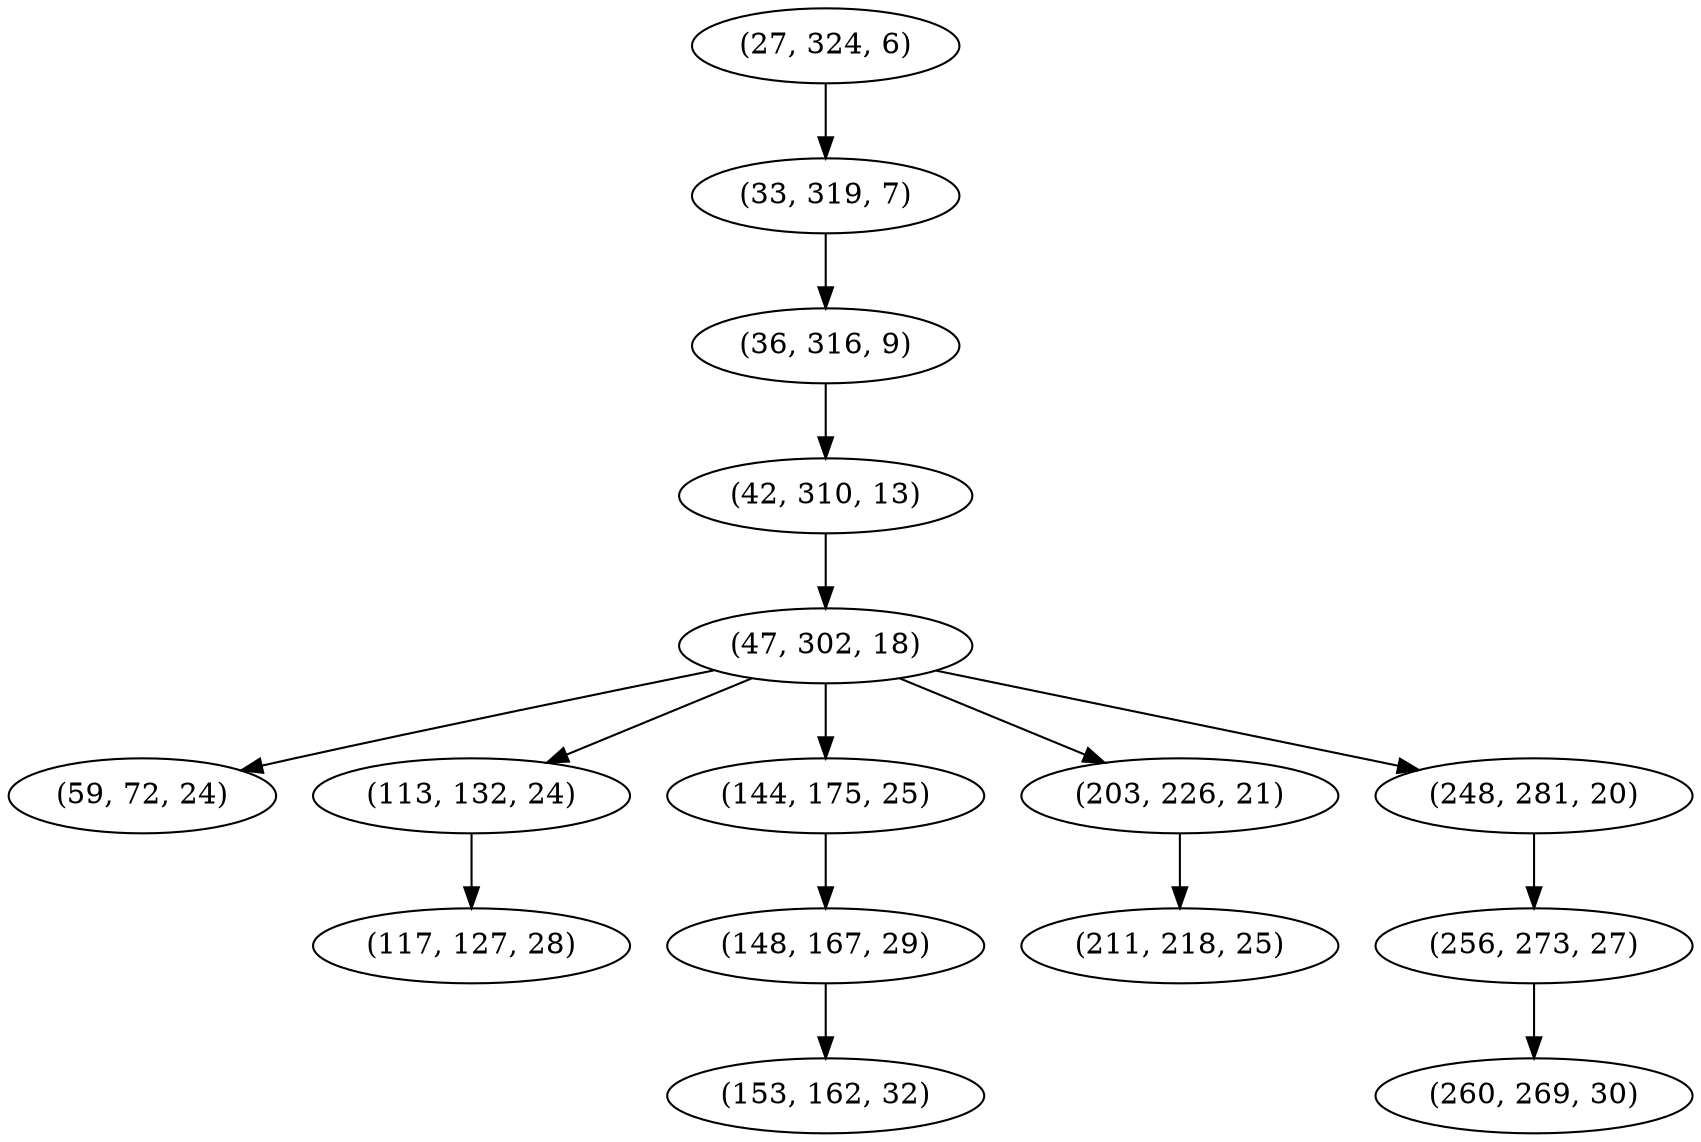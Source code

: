 digraph tree {
    "(27, 324, 6)";
    "(33, 319, 7)";
    "(36, 316, 9)";
    "(42, 310, 13)";
    "(47, 302, 18)";
    "(59, 72, 24)";
    "(113, 132, 24)";
    "(117, 127, 28)";
    "(144, 175, 25)";
    "(148, 167, 29)";
    "(153, 162, 32)";
    "(203, 226, 21)";
    "(211, 218, 25)";
    "(248, 281, 20)";
    "(256, 273, 27)";
    "(260, 269, 30)";
    "(27, 324, 6)" -> "(33, 319, 7)";
    "(33, 319, 7)" -> "(36, 316, 9)";
    "(36, 316, 9)" -> "(42, 310, 13)";
    "(42, 310, 13)" -> "(47, 302, 18)";
    "(47, 302, 18)" -> "(59, 72, 24)";
    "(47, 302, 18)" -> "(113, 132, 24)";
    "(47, 302, 18)" -> "(144, 175, 25)";
    "(47, 302, 18)" -> "(203, 226, 21)";
    "(47, 302, 18)" -> "(248, 281, 20)";
    "(113, 132, 24)" -> "(117, 127, 28)";
    "(144, 175, 25)" -> "(148, 167, 29)";
    "(148, 167, 29)" -> "(153, 162, 32)";
    "(203, 226, 21)" -> "(211, 218, 25)";
    "(248, 281, 20)" -> "(256, 273, 27)";
    "(256, 273, 27)" -> "(260, 269, 30)";
}
